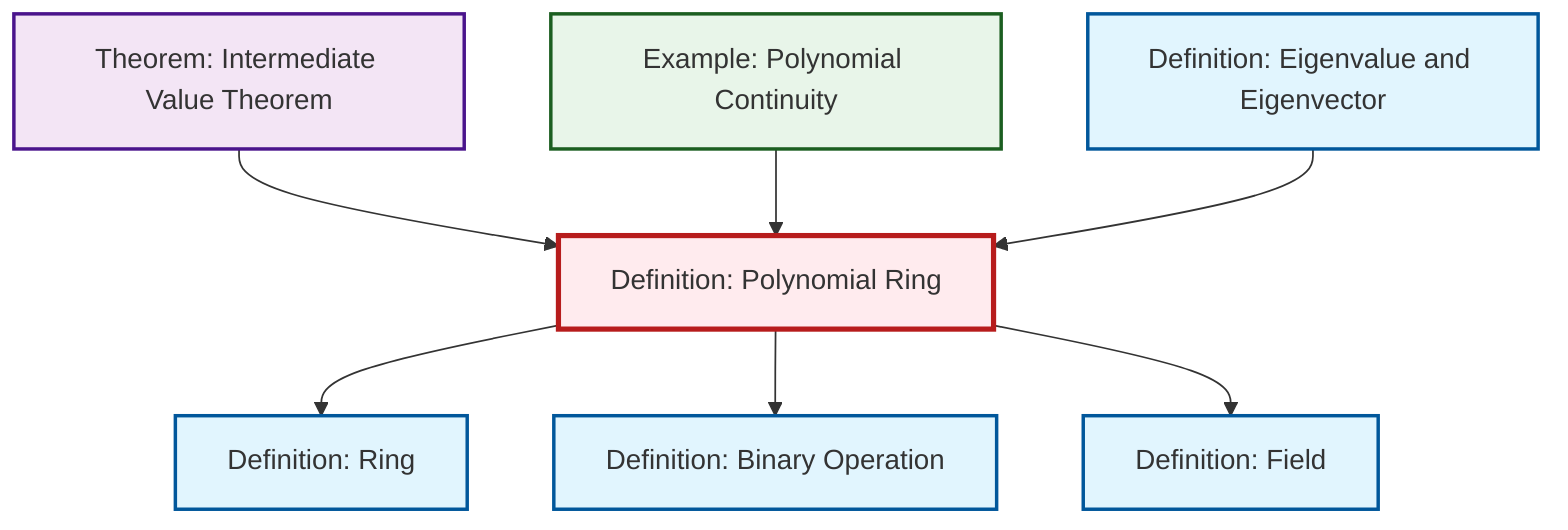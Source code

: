 graph TD
    classDef definition fill:#e1f5fe,stroke:#01579b,stroke-width:2px
    classDef theorem fill:#f3e5f5,stroke:#4a148c,stroke-width:2px
    classDef axiom fill:#fff3e0,stroke:#e65100,stroke-width:2px
    classDef example fill:#e8f5e9,stroke:#1b5e20,stroke-width:2px
    classDef current fill:#ffebee,stroke:#b71c1c,stroke-width:3px
    def-field["Definition: Field"]:::definition
    def-eigenvalue-eigenvector["Definition: Eigenvalue and Eigenvector"]:::definition
    def-polynomial-ring["Definition: Polynomial Ring"]:::definition
    def-ring["Definition: Ring"]:::definition
    def-binary-operation["Definition: Binary Operation"]:::definition
    ex-polynomial-continuity["Example: Polynomial Continuity"]:::example
    thm-intermediate-value["Theorem: Intermediate Value Theorem"]:::theorem
    def-polynomial-ring --> def-ring
    thm-intermediate-value --> def-polynomial-ring
    ex-polynomial-continuity --> def-polynomial-ring
    def-polynomial-ring --> def-binary-operation
    def-polynomial-ring --> def-field
    def-eigenvalue-eigenvector --> def-polynomial-ring
    class def-polynomial-ring current